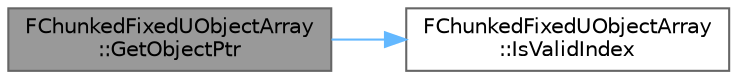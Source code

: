 digraph "FChunkedFixedUObjectArray::GetObjectPtr"
{
 // INTERACTIVE_SVG=YES
 // LATEX_PDF_SIZE
  bgcolor="transparent";
  edge [fontname=Helvetica,fontsize=10,labelfontname=Helvetica,labelfontsize=10];
  node [fontname=Helvetica,fontsize=10,shape=box,height=0.2,width=0.4];
  rankdir="LR";
  Node1 [id="Node000001",label="FChunkedFixedUObjectArray\l::GetObjectPtr",height=0.2,width=0.4,color="gray40", fillcolor="grey60", style="filled", fontcolor="black",tooltip=" "];
  Node1 -> Node2 [id="edge1_Node000001_Node000002",color="steelblue1",style="solid",tooltip=" "];
  Node2 [id="Node000002",label="FChunkedFixedUObjectArray\l::IsValidIndex",height=0.2,width=0.4,color="grey40", fillcolor="white", style="filled",URL="$dd/d95/classFChunkedFixedUObjectArray.html#a3660c2ab966c3259e940705058ffcfc5",tooltip="Return if this index is valid Thread safe, if it is valid now, it is valid forever."];
}

